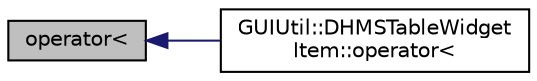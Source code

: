 digraph "operator&lt;"
{
  edge [fontname="Helvetica",fontsize="10",labelfontname="Helvetica",labelfontsize="10"];
  node [fontname="Helvetica",fontsize="10",shape=record];
  rankdir="LR";
  Node15 [label="operator\<",height=0.2,width=0.4,color="black", fillcolor="grey75", style="filled", fontcolor="black"];
  Node15 -> Node16 [dir="back",color="midnightblue",fontsize="10",style="solid",fontname="Helvetica"];
  Node16 [label="GUIUtil::DHMSTableWidget\lItem::operator\<",height=0.2,width=0.4,color="black", fillcolor="white", style="filled",URL="$class_g_u_i_util_1_1_d_h_m_s_table_widget_item.html#ab386d4d66b8eb16a216ddaf73d1799fa",tooltip="Comparator overload to ensure that the \"DHMS\"-type durations as used in the \"active-since\" list in th..."];
}
